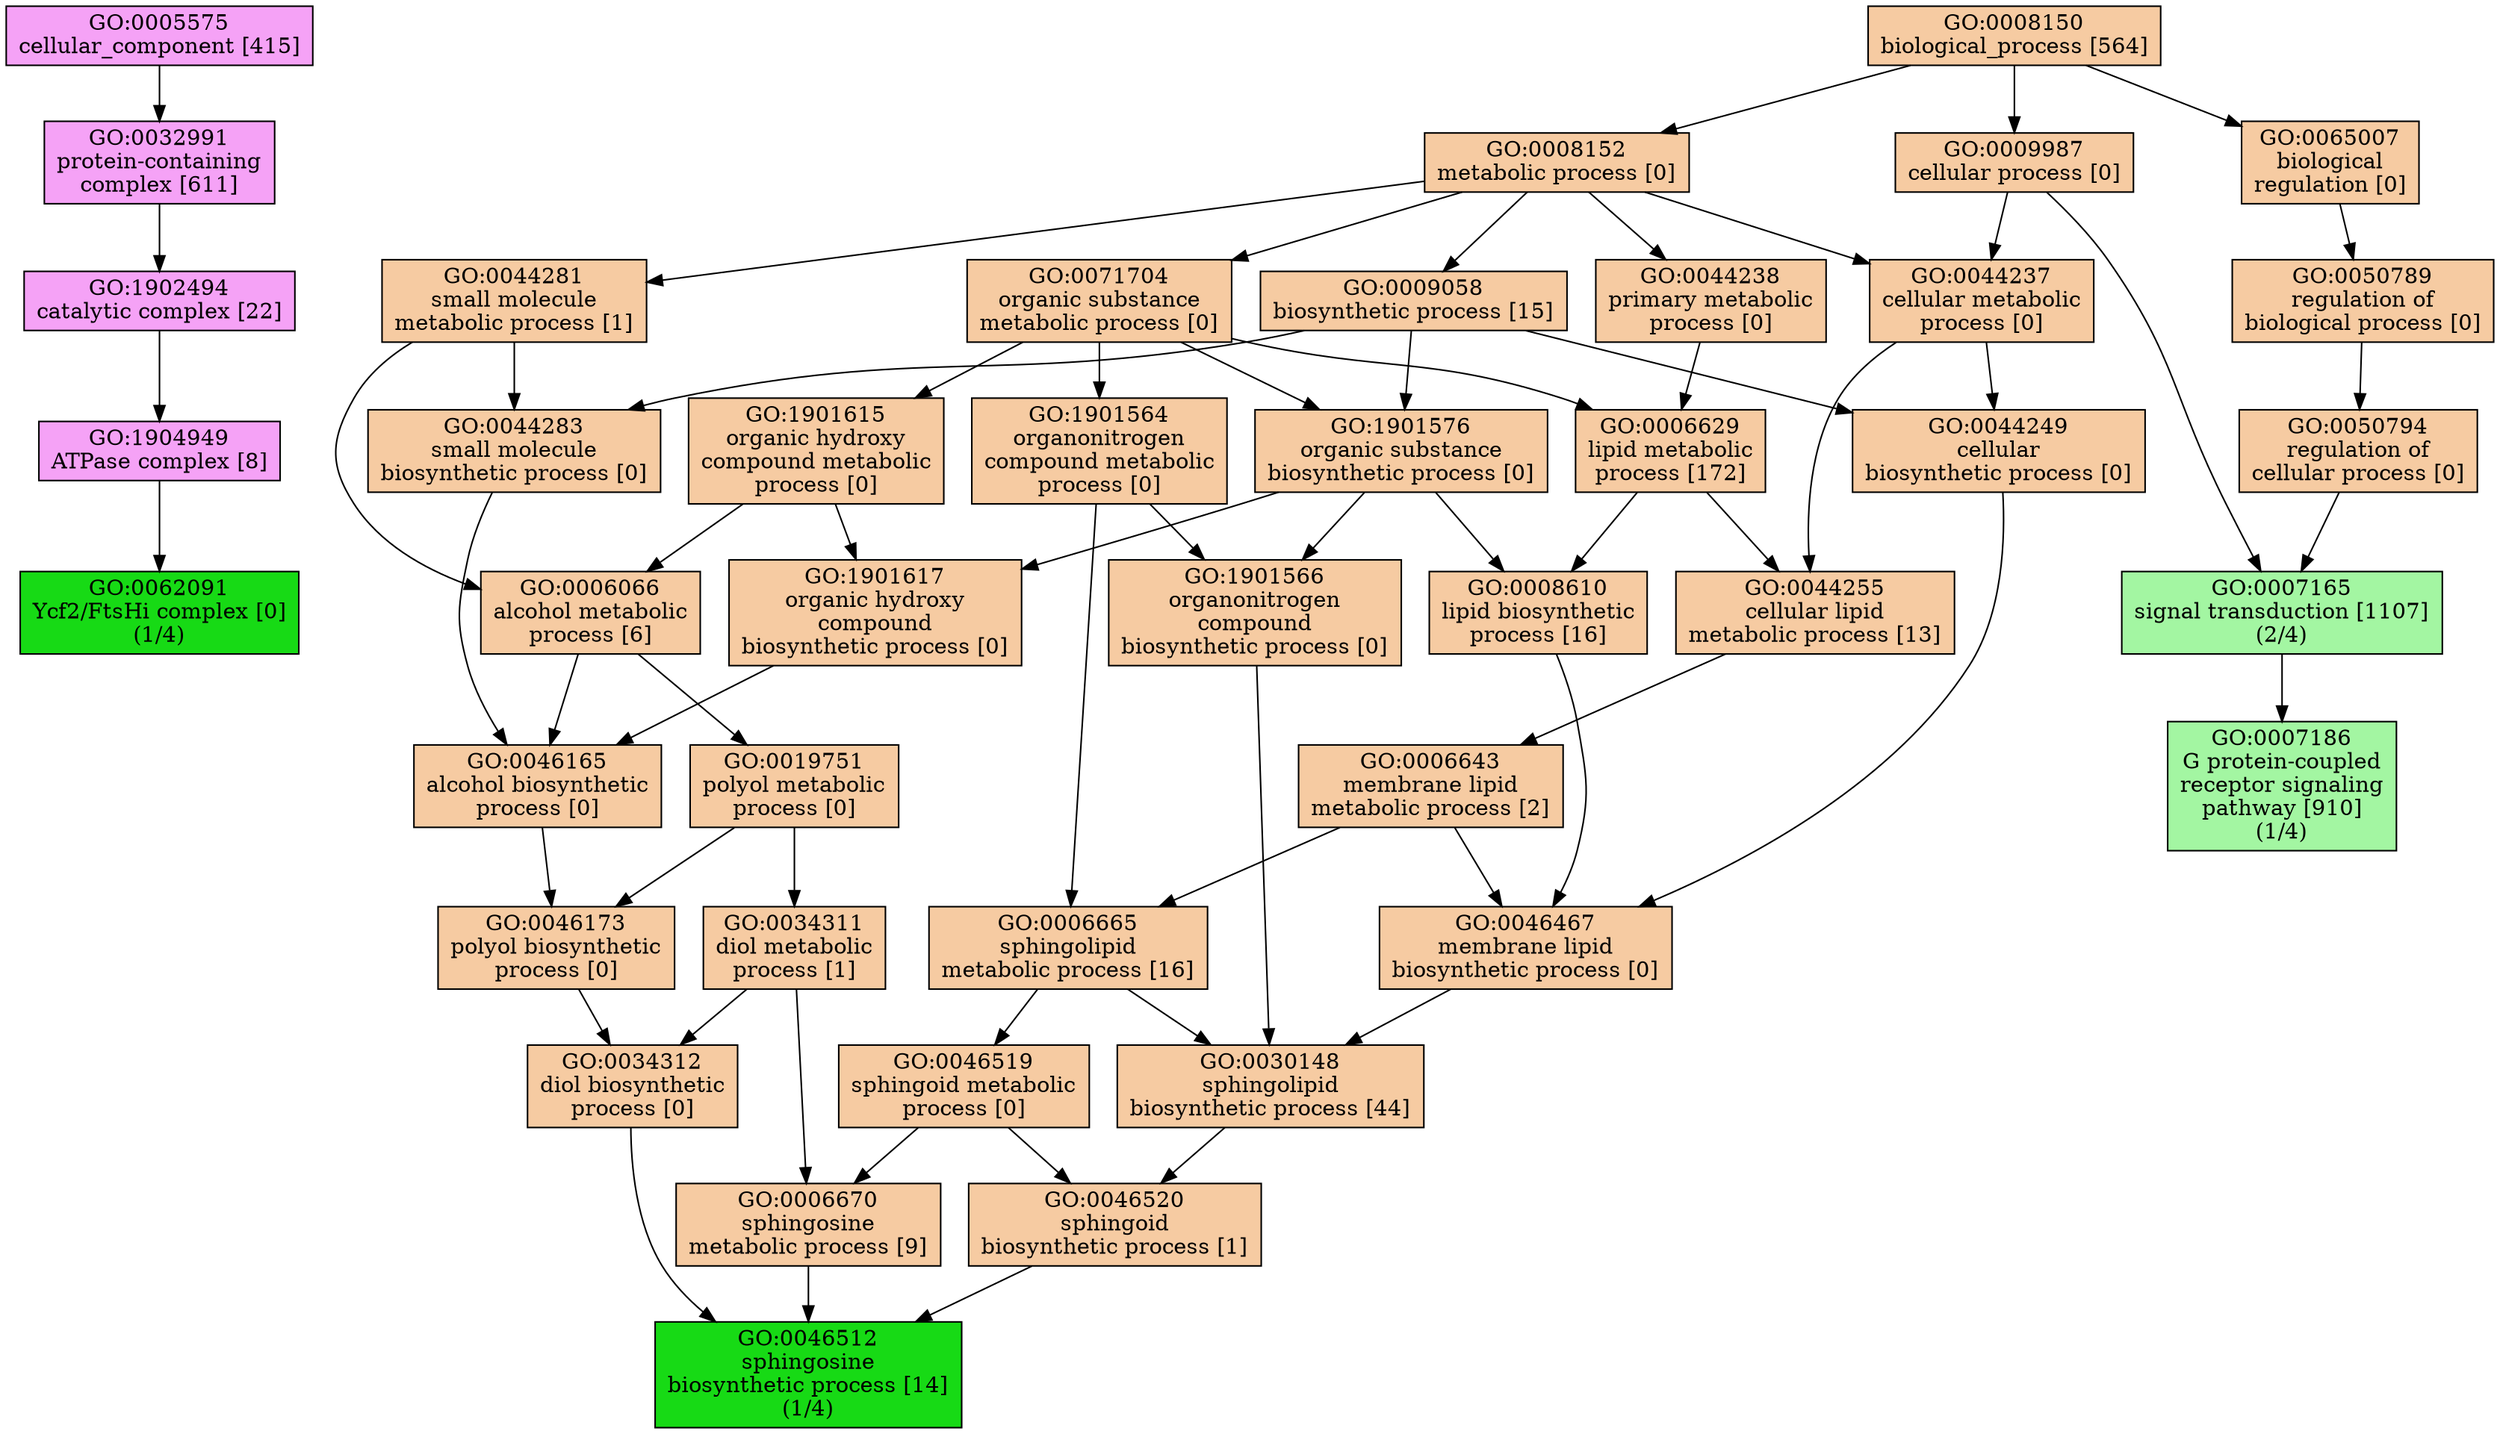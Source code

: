 digraph genescape {
"GO:0005575" [fillcolor="#F5A2F6", label="GO:0005575
cellular_component [415]", shape=box, style=filled];
"GO:0006066" [fillcolor="#F6CBA2", label="GO:0006066
alcohol metabolic
process [6]", shape=box, style=filled];
"GO:0006629" [fillcolor="#F6CBA2", label="GO:0006629
lipid metabolic
process [172]", shape=box, style=filled];
"GO:0006643" [fillcolor="#F6CBA2", label="GO:0006643
membrane lipid
metabolic process [2]", shape=box, style=filled];
"GO:0006665" [fillcolor="#F6CBA2", label="GO:0006665
sphingolipid
metabolic process [16]", shape=box, style=filled];
"GO:0006670" [fillcolor="#F6CBA2", label="GO:0006670
sphingosine
metabolic process [9]", shape=box, style=filled];
"GO:0007165" [fillcolor="#A3F6A2", label="GO:0007165
signal transduction [1107]
(2/4)", shape=box, style=filled];
"GO:0007186" [fillcolor="#A3F6A2", label="GO:0007186
G protein-coupled
receptor signaling
pathway [910]
(1/4)", shape=box, style=filled];
"GO:0008150" [fillcolor="#F6CBA2", label="GO:0008150
biological_process [564]", shape=box, style=filled];
"GO:0008152" [fillcolor="#F6CBA2", label="GO:0008152
metabolic process [0]", shape=box, style=filled];
"GO:0008610" [fillcolor="#F6CBA2", label="GO:0008610
lipid biosynthetic
process [16]", shape=box, style=filled];
"GO:0009058" [fillcolor="#F6CBA2", label="GO:0009058
biosynthetic process [15]", shape=box, style=filled];
"GO:0009987" [fillcolor="#F6CBA2", label="GO:0009987
cellular process [0]", shape=box, style=filled];
"GO:0019751" [fillcolor="#F6CBA2", label="GO:0019751
polyol metabolic
process [0]", shape=box, style=filled];
"GO:0030148" [fillcolor="#F6CBA2", label="GO:0030148
sphingolipid
biosynthetic process [44]", shape=box, style=filled];
"GO:0032991" [fillcolor="#F5A2F6", label="GO:0032991
protein-containing
complex [611]", shape=box, style=filled];
"GO:0034311" [fillcolor="#F6CBA2", label="GO:0034311
diol metabolic
process [1]", shape=box, style=filled];
"GO:0034312" [fillcolor="#F6CBA2", label="GO:0034312
diol biosynthetic
process [0]", shape=box, style=filled];
"GO:0044237" [fillcolor="#F6CBA2", label="GO:0044237
cellular metabolic
process [0]", shape=box, style=filled];
"GO:0044238" [fillcolor="#F6CBA2", label="GO:0044238
primary metabolic
process [0]", shape=box, style=filled];
"GO:0044249" [fillcolor="#F6CBA2", label="GO:0044249
cellular
biosynthetic process [0]", shape=box, style=filled];
"GO:0044255" [fillcolor="#F6CBA2", label="GO:0044255
cellular lipid
metabolic process [13]", shape=box, style=filled];
"GO:0044281" [fillcolor="#F6CBA2", label="GO:0044281
small molecule
metabolic process [1]", shape=box, style=filled];
"GO:0044283" [fillcolor="#F6CBA2", label="GO:0044283
small molecule
biosynthetic process [0]", shape=box, style=filled];
"GO:0046165" [fillcolor="#F6CBA2", label="GO:0046165
alcohol biosynthetic
process [0]", shape=box, style=filled];
"GO:0046173" [fillcolor="#F6CBA2", label="GO:0046173
polyol biosynthetic
process [0]", shape=box, style=filled];
"GO:0046467" [fillcolor="#F6CBA2", label="GO:0046467
membrane lipid
biosynthetic process [0]", shape=box, style=filled];
"GO:0046512" [fillcolor="#17DA15", label="GO:0046512
sphingosine
biosynthetic process [14]
(1/4)", shape=box, style=filled];
"GO:0046519" [fillcolor="#F6CBA2", label="GO:0046519
sphingoid metabolic
process [0]", shape=box, style=filled];
"GO:0046520" [fillcolor="#F6CBA2", label="GO:0046520
sphingoid
biosynthetic process [1]", shape=box, style=filled];
"GO:0050789" [fillcolor="#F6CBA2", label="GO:0050789
regulation of
biological process [0]", shape=box, style=filled];
"GO:0050794" [fillcolor="#F6CBA2", label="GO:0050794
regulation of
cellular process [0]", shape=box, style=filled];
"GO:0062091" [fillcolor="#17DA15", label="GO:0062091
Ycf2/FtsHi complex [0]
(1/4)", shape=box, style=filled];
"GO:0065007" [fillcolor="#F6CBA2", label="GO:0065007
biological
regulation [0]", shape=box, style=filled];
"GO:0071704" [fillcolor="#F6CBA2", label="GO:0071704
organic substance
metabolic process [0]", shape=box, style=filled];
"GO:1901564" [fillcolor="#F6CBA2", label="GO:1901564
organonitrogen
compound metabolic
process [0]", shape=box, style=filled];
"GO:1901566" [fillcolor="#F6CBA2", label="GO:1901566
organonitrogen
compound
biosynthetic process [0]", shape=box, style=filled];
"GO:1901576" [fillcolor="#F6CBA2", label="GO:1901576
organic substance
biosynthetic process [0]", shape=box, style=filled];
"GO:1901615" [fillcolor="#F6CBA2", label="GO:1901615
organic hydroxy
compound metabolic
process [0]", shape=box, style=filled];
"GO:1901617" [fillcolor="#F6CBA2", label="GO:1901617
organic hydroxy
compound
biosynthetic process [0]", shape=box, style=filled];
"GO:1902494" [fillcolor="#F5A2F6", label="GO:1902494
catalytic complex [22]", shape=box, style=filled];
"GO:1904949" [fillcolor="#F5A2F6", label="GO:1904949
ATPase complex [8]", shape=box, style=filled];
"GO:0005575" -> "GO:0032991";
"GO:0006066" -> "GO:0019751";
"GO:0006066" -> "GO:0046165";
"GO:0006629" -> "GO:0008610";
"GO:0006629" -> "GO:0044255";
"GO:0006643" -> "GO:0006665";
"GO:0006643" -> "GO:0046467";
"GO:0006665" -> "GO:0030148";
"GO:0006665" -> "GO:0046519";
"GO:0006670" -> "GO:0046512";
"GO:0007165" -> "GO:0007186";
"GO:0008150" -> "GO:0008152";
"GO:0008150" -> "GO:0009987";
"GO:0008150" -> "GO:0065007";
"GO:0008152" -> "GO:0009058";
"GO:0008152" -> "GO:0044237";
"GO:0008152" -> "GO:0044238";
"GO:0008152" -> "GO:0044281";
"GO:0008152" -> "GO:0071704";
"GO:0008610" -> "GO:0046467";
"GO:0009058" -> "GO:0044249";
"GO:0009058" -> "GO:0044283";
"GO:0009058" -> "GO:1901576";
"GO:0009987" -> "GO:0007165";
"GO:0009987" -> "GO:0044237";
"GO:0019751" -> "GO:0034311";
"GO:0019751" -> "GO:0046173";
"GO:0030148" -> "GO:0046520";
"GO:0032991" -> "GO:1902494";
"GO:0034311" -> "GO:0006670";
"GO:0034311" -> "GO:0034312";
"GO:0034312" -> "GO:0046512";
"GO:0044237" -> "GO:0044249";
"GO:0044237" -> "GO:0044255";
"GO:0044238" -> "GO:0006629";
"GO:0044249" -> "GO:0046467";
"GO:0044255" -> "GO:0006643";
"GO:0044281" -> "GO:0006066";
"GO:0044281" -> "GO:0044283";
"GO:0044283" -> "GO:0046165";
"GO:0046165" -> "GO:0046173";
"GO:0046173" -> "GO:0034312";
"GO:0046467" -> "GO:0030148";
"GO:0046519" -> "GO:0006670";
"GO:0046519" -> "GO:0046520";
"GO:0046520" -> "GO:0046512";
"GO:0050789" -> "GO:0050794";
"GO:0050794" -> "GO:0007165";
"GO:0065007" -> "GO:0050789";
"GO:0071704" -> "GO:0006629";
"GO:0071704" -> "GO:1901564";
"GO:0071704" -> "GO:1901576";
"GO:0071704" -> "GO:1901615";
"GO:1901564" -> "GO:0006665";
"GO:1901564" -> "GO:1901566";
"GO:1901566" -> "GO:0030148";
"GO:1901576" -> "GO:0008610";
"GO:1901576" -> "GO:1901566";
"GO:1901576" -> "GO:1901617";
"GO:1901615" -> "GO:0006066";
"GO:1901615" -> "GO:1901617";
"GO:1901617" -> "GO:0046165";
"GO:1902494" -> "GO:1904949";
"GO:1904949" -> "GO:0062091";

}
